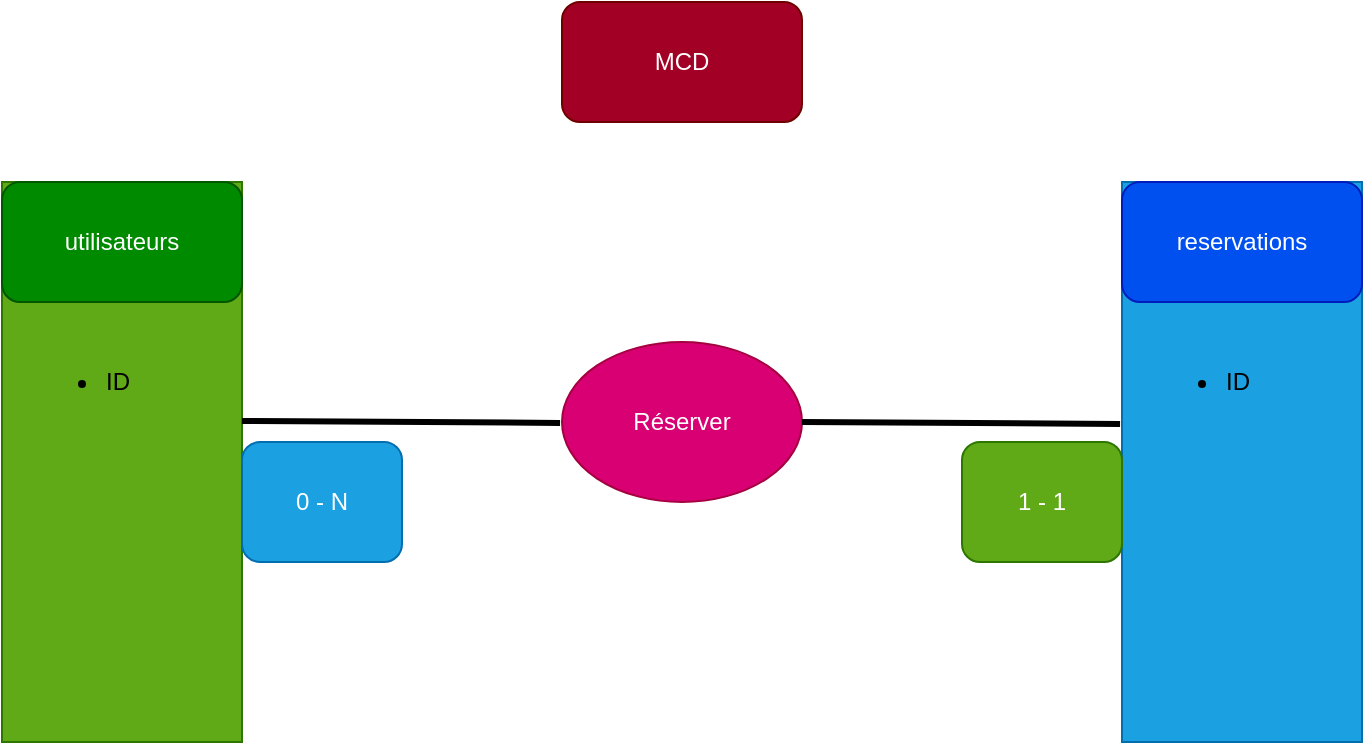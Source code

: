 <mxfile>
    <diagram id="yNNg8ZabRll8l5NI_MRZ" name="MCD">
        <mxGraphModel dx="1130" dy="490" grid="1" gridSize="10" guides="1" tooltips="1" connect="1" arrows="1" fold="1" page="1" pageScale="1" pageWidth="827" pageHeight="1169" math="0" shadow="0">
            <root>
                <mxCell id="0"/>
                <mxCell id="1" parent="0"/>
                <mxCell id="5" value="" style="rounded=0;whiteSpace=wrap;html=1;fillColor=#60a917;fontColor=#ffffff;strokeColor=#2D7600;" vertex="1" parent="1">
                    <mxGeometry x="40" y="120" width="120" height="280" as="geometry"/>
                </mxCell>
                <mxCell id="7" value="utilisateurs" style="rounded=1;whiteSpace=wrap;html=1;fillColor=#008a00;fontColor=#ffffff;strokeColor=#005700;" vertex="1" parent="1">
                    <mxGeometry x="40" y="120" width="120" height="60" as="geometry"/>
                </mxCell>
                <mxCell id="8" value="&lt;ul&gt;&lt;li&gt;ID&lt;/li&gt;&lt;/ul&gt;" style="text;strokeColor=none;fillColor=none;html=1;whiteSpace=wrap;verticalAlign=middle;overflow=hidden;" vertex="1" parent="1">
                    <mxGeometry x="50" y="180" width="100" height="80" as="geometry"/>
                </mxCell>
                <mxCell id="10" value="MCD" style="rounded=1;whiteSpace=wrap;html=1;fillColor=#a20025;fontColor=#ffffff;strokeColor=#6F0000;" vertex="1" parent="1">
                    <mxGeometry x="320" y="30" width="120" height="60" as="geometry"/>
                </mxCell>
                <mxCell id="11" value="" style="rounded=0;whiteSpace=wrap;html=1;fillColor=#1ba1e2;fontColor=#ffffff;strokeColor=#006EAF;" vertex="1" parent="1">
                    <mxGeometry x="600" y="120" width="120" height="280" as="geometry"/>
                </mxCell>
                <mxCell id="12" value="reservations" style="rounded=1;whiteSpace=wrap;html=1;fillColor=#0050ef;fontColor=#ffffff;strokeColor=#001DBC;" vertex="1" parent="1">
                    <mxGeometry x="600" y="120" width="120" height="60" as="geometry"/>
                </mxCell>
                <mxCell id="13" value="&lt;ul&gt;&lt;li&gt;ID&lt;/li&gt;&lt;/ul&gt;" style="text;strokeColor=none;fillColor=none;html=1;whiteSpace=wrap;verticalAlign=middle;overflow=hidden;" vertex="1" parent="1">
                    <mxGeometry x="610" y="180" width="100" height="80" as="geometry"/>
                </mxCell>
                <mxCell id="14" value="Réserver" style="ellipse;whiteSpace=wrap;html=1;fillColor=#d80073;fontColor=#ffffff;strokeColor=#A50040;" vertex="1" parent="1">
                    <mxGeometry x="320" y="200" width="120" height="80" as="geometry"/>
                </mxCell>
                <mxCell id="15" value="" style="endArrow=none;html=1;entryX=-0.008;entryY=0.432;entryDx=0;entryDy=0;entryPerimeter=0;exitX=1;exitY=0.5;exitDx=0;exitDy=0;strokeWidth=3;" edge="1" parent="1" source="14" target="11">
                    <mxGeometry width="50" height="50" relative="1" as="geometry">
                        <mxPoint x="390" y="250" as="sourcePoint"/>
                        <mxPoint x="440" y="200" as="targetPoint"/>
                    </mxGeometry>
                </mxCell>
                <mxCell id="16" value="" style="endArrow=none;html=1;entryX=-0.008;entryY=0.432;entryDx=0;entryDy=0;entryPerimeter=0;exitX=1;exitY=0.5;exitDx=0;exitDy=0;strokeWidth=3;" edge="1" parent="1">
                    <mxGeometry width="50" height="50" relative="1" as="geometry">
                        <mxPoint x="160" y="239.5" as="sourcePoint"/>
                        <mxPoint x="319.04" y="240.46" as="targetPoint"/>
                    </mxGeometry>
                </mxCell>
                <mxCell id="17" value="0 - N" style="rounded=1;whiteSpace=wrap;html=1;fillColor=#1ba1e2;fontColor=#ffffff;strokeColor=#006EAF;" vertex="1" parent="1">
                    <mxGeometry x="160" y="250" width="80" height="60" as="geometry"/>
                </mxCell>
                <mxCell id="18" value="1 - 1" style="rounded=1;whiteSpace=wrap;html=1;fillColor=#60a917;fontColor=#ffffff;strokeColor=#2D7600;" vertex="1" parent="1">
                    <mxGeometry x="520" y="250" width="80" height="60" as="geometry"/>
                </mxCell>
            </root>
        </mxGraphModel>
    </diagram>
    <diagram id="Y1LadyApjxBAsWpSyhtb" name="MLD">
        <mxGraphModel dx="1130" dy="490" grid="1" gridSize="10" guides="1" tooltips="1" connect="1" arrows="1" fold="1" page="1" pageScale="1" pageWidth="827" pageHeight="1169" math="0" shadow="0">
            <root>
                <mxCell id="1azYJItLYyA2mD3KztyJ-0"/>
                <mxCell id="1azYJItLYyA2mD3KztyJ-1" parent="1azYJItLYyA2mD3KztyJ-0"/>
                <mxCell id="1azYJItLYyA2mD3KztyJ-2" value="" style="rounded=0;whiteSpace=wrap;html=1;fillColor=#60a917;fontColor=#ffffff;strokeColor=#2D7600;" vertex="1" parent="1azYJItLYyA2mD3KztyJ-1">
                    <mxGeometry x="40" y="120" width="120" height="280" as="geometry"/>
                </mxCell>
                <mxCell id="1azYJItLYyA2mD3KztyJ-3" value="utilisateurs" style="rounded=1;whiteSpace=wrap;html=1;fillColor=#008a00;fontColor=#ffffff;strokeColor=#005700;" vertex="1" parent="1azYJItLYyA2mD3KztyJ-1">
                    <mxGeometry x="40" y="120" width="120" height="60" as="geometry"/>
                </mxCell>
                <mxCell id="1azYJItLYyA2mD3KztyJ-4" value="&lt;ul&gt;&lt;li&gt;ID&lt;/li&gt;&lt;/ul&gt;" style="text;strokeColor=none;fillColor=none;html=1;whiteSpace=wrap;verticalAlign=middle;overflow=hidden;" vertex="1" parent="1azYJItLYyA2mD3KztyJ-1">
                    <mxGeometry x="50" y="180" width="100" height="80" as="geometry"/>
                </mxCell>
                <mxCell id="1azYJItLYyA2mD3KztyJ-5" value="MLD" style="rounded=1;whiteSpace=wrap;html=1;fillColor=#a20025;fontColor=#ffffff;strokeColor=#6F0000;" vertex="1" parent="1azYJItLYyA2mD3KztyJ-1">
                    <mxGeometry x="320" y="30" width="120" height="60" as="geometry"/>
                </mxCell>
                <mxCell id="1azYJItLYyA2mD3KztyJ-6" value="" style="rounded=0;whiteSpace=wrap;html=1;fillColor=#1ba1e2;fontColor=#ffffff;strokeColor=#006EAF;" vertex="1" parent="1azYJItLYyA2mD3KztyJ-1">
                    <mxGeometry x="600" y="120" width="120" height="280" as="geometry"/>
                </mxCell>
                <mxCell id="1azYJItLYyA2mD3KztyJ-7" value="reservations" style="rounded=1;whiteSpace=wrap;html=1;fillColor=#0050ef;fontColor=#ffffff;strokeColor=#001DBC;" vertex="1" parent="1azYJItLYyA2mD3KztyJ-1">
                    <mxGeometry x="600" y="120" width="120" height="60" as="geometry"/>
                </mxCell>
                <mxCell id="1azYJItLYyA2mD3KztyJ-8" value="&lt;ul&gt;&lt;li&gt;ID&lt;/li&gt;&lt;li&gt;id_utilisateur&lt;/li&gt;&lt;/ul&gt;" style="text;strokeColor=none;fillColor=none;html=1;whiteSpace=wrap;verticalAlign=middle;overflow=hidden;" vertex="1" parent="1azYJItLYyA2mD3KztyJ-1">
                    <mxGeometry x="600" y="180" width="120" height="80" as="geometry"/>
                </mxCell>
                <mxCell id="1azYJItLYyA2mD3KztyJ-15" value="" style="edgeStyle=elbowEdgeStyle;elbow=horizontal;endArrow=classic;html=1;strokeWidth=3;exitX=1;exitY=0.5;exitDx=0;exitDy=0;" edge="1" parent="1azYJItLYyA2mD3KztyJ-1" source="1azYJItLYyA2mD3KztyJ-4">
                    <mxGeometry width="50" height="50" relative="1" as="geometry">
                        <mxPoint x="260" y="260" as="sourcePoint"/>
                        <mxPoint x="600" y="240" as="targetPoint"/>
                    </mxGeometry>
                </mxCell>
            </root>
        </mxGraphModel>
    </diagram>
</mxfile>